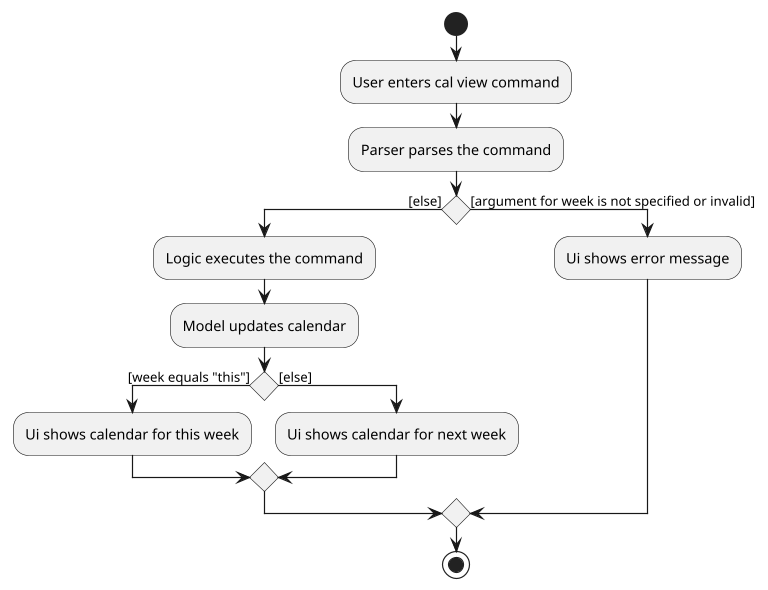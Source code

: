 @startuml
scale 1.2
start
:User enters cal view command;
:Parser parses the command;
'Since the beta syntax does not support placing the condition outside the
'diamond we place it as the true branch instead.

if () then ([else])
    :Logic executes the command;
    :Model updates calendar;
    if () then ([week equals "this"])
        :Ui shows calendar for this week;
    else ([else])
        :Ui shows calendar for next week;
    endif;
else ([argument for week is not specified or invalid])
    :Ui shows error message;
endif
stop
@enduml
